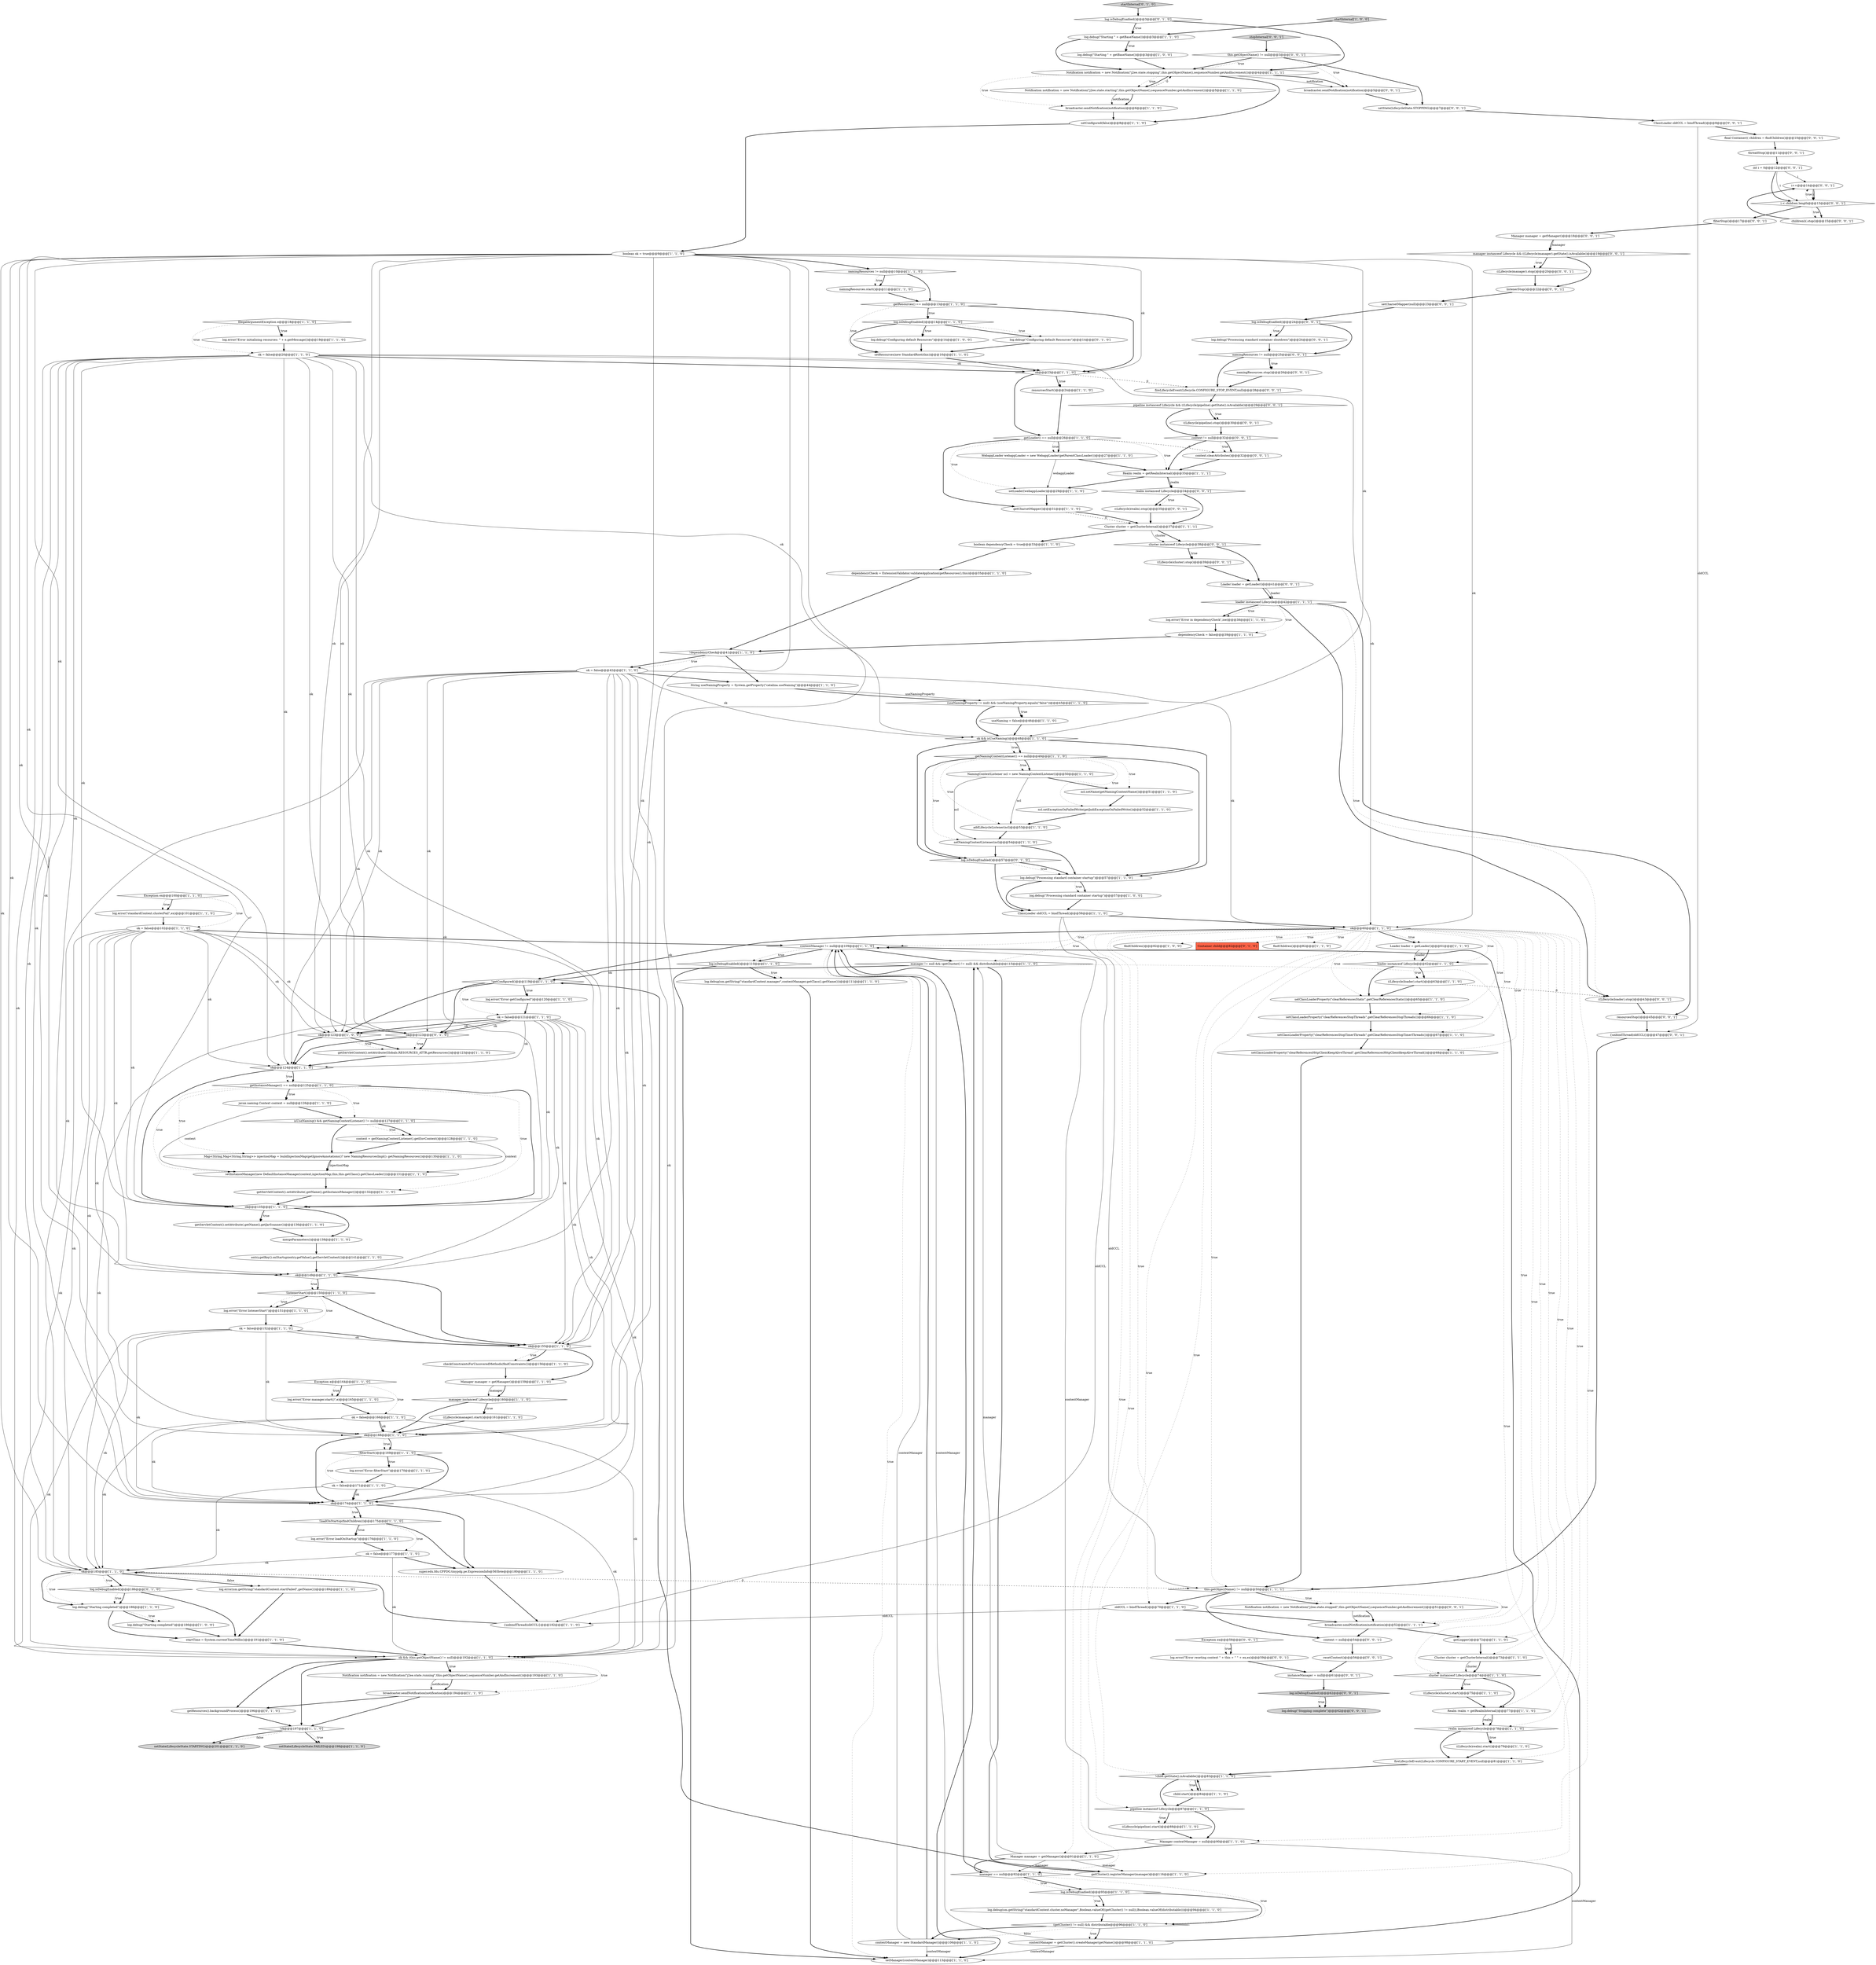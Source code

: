 digraph {
76 [style = filled, label = "ok@@@60@@@['1', '1', '0']", fillcolor = white, shape = diamond image = "AAA0AAABBB1BBB"];
186 [style = filled, label = "manager instanceof Lifecycle && ((Lifecycle)manager).getState().isAvailable()@@@19@@@['0', '0', '1']", fillcolor = white, shape = diamond image = "AAA0AAABBB3BBB"];
103 [style = filled, label = "Notification notification = new Notification(\"j2ee.state.running\",this.getObjectName(),sequenceNumber.getAndIncrement())@@@193@@@['1', '1', '0']", fillcolor = white, shape = ellipse image = "AAA0AAABBB1BBB"];
182 [style = filled, label = "((Lifecycle)pipeline).stop()@@@30@@@['0', '0', '1']", fillcolor = white, shape = ellipse image = "AAA0AAABBB3BBB"];
113 [style = filled, label = "checkConstraintsForUncoveredMethods(findConstraints())@@@156@@@['1', '1', '0']", fillcolor = white, shape = ellipse image = "AAA0AAABBB1BBB"];
45 [style = filled, label = "setInstanceManager(new DefaultInstanceManager(context,injectionMap,this,this.getClass().getClassLoader()))@@@131@@@['1', '1', '0']", fillcolor = white, shape = ellipse image = "AAA0AAABBB1BBB"];
37 [style = filled, label = "log.debug(\"Starting completed\")@@@186@@@['1', '0', '0']", fillcolor = white, shape = ellipse image = "AAA0AAABBB1BBB"];
42 [style = filled, label = "contextManager != null@@@109@@@['1', '1', '0']", fillcolor = white, shape = diamond image = "AAA0AAABBB1BBB"];
108 [style = filled, label = "getInstanceManager() == null@@@125@@@['1', '1', '0']", fillcolor = white, shape = diamond image = "AAA0AAABBB1BBB"];
130 [style = filled, label = "ok@@@124@@@['1', '1', '0']", fillcolor = white, shape = diamond image = "AAA0AAABBB1BBB"];
43 [style = filled, label = "namingResources != null@@@10@@@['1', '1', '0']", fillcolor = white, shape = diamond image = "AAA0AAABBB1BBB"];
78 [style = filled, label = "manager != null && (getCluster() != null) && distributable@@@115@@@['1', '1', '0']", fillcolor = white, shape = diamond image = "AAA0AAABBB1BBB"];
59 [style = filled, label = "findChildren()@@@82@@@['1', '0', '0']", fillcolor = white, shape = ellipse image = "AAA0AAABBB1BBB"];
180 [style = filled, label = "int i = 0@@@12@@@['0', '0', '1']", fillcolor = white, shape = ellipse image = "AAA0AAABBB3BBB"];
97 [style = filled, label = "log.debug(\"Starting completed\")@@@186@@@['1', '1', '0']", fillcolor = white, shape = ellipse image = "AAA0AAABBB1BBB"];
4 [style = filled, label = "startInternal['1', '0', '0']", fillcolor = lightgray, shape = diamond image = "AAA0AAABBB1BBB"];
13 [style = filled, label = "ncl.setName(getNamingContextName())@@@51@@@['1', '1', '0']", fillcolor = white, shape = ellipse image = "AAA0AAABBB1BBB"];
14 [style = filled, label = "javax.naming.Context context = null@@@126@@@['1', '1', '0']", fillcolor = white, shape = ellipse image = "AAA0AAABBB1BBB"];
27 [style = filled, label = "((Lifecycle)manager).start()@@@161@@@['1', '1', '0']", fillcolor = white, shape = ellipse image = "AAA0AAABBB1BBB"];
75 [style = filled, label = "Exception e@@@164@@@['1', '1', '0']", fillcolor = white, shape = diamond image = "AAA0AAABBB1BBB"];
153 [style = filled, label = "Notification notification = new Notification(\"j2ee.state.stopped\",this.getObjectName(),sequenceNumber.getAndIncrement())@@@51@@@['0', '0', '1']", fillcolor = white, shape = ellipse image = "AAA0AAABBB3BBB"];
73 [style = filled, label = "oldCCL = bindThread()@@@70@@@['1', '1', '0']", fillcolor = white, shape = ellipse image = "AAA0AAABBB1BBB"];
156 [style = filled, label = "log.isDebugEnabled()@@@24@@@['0', '0', '1']", fillcolor = white, shape = diamond image = "AAA0AAABBB3BBB"];
131 [style = filled, label = "log.debug(\"Processing standard container startup\")@@@57@@@['1', '1', '0']", fillcolor = white, shape = ellipse image = "AAA0AAABBB1BBB"];
185 [style = filled, label = "log.debug(\"Stopping complete\")@@@62@@@['0', '0', '1']", fillcolor = lightgray, shape = ellipse image = "AAA0AAABBB3BBB"];
178 [style = filled, label = "log.isDebugEnabled()@@@62@@@['0', '0', '1']", fillcolor = lightgray, shape = diamond image = "AAA0AAABBB3BBB"];
84 [style = filled, label = "ok && isUseNaming()@@@48@@@['1', '1', '0']", fillcolor = white, shape = diamond image = "AAA0AAABBB1BBB"];
3 [style = filled, label = "broadcaster.sendNotification(notification)@@@194@@@['1', '1', '0']", fillcolor = white, shape = ellipse image = "AAA0AAABBB1BBB"];
72 [style = filled, label = "ncl.setExceptionOnFailedWrite(getJndiExceptionOnFailedWrite())@@@52@@@['1', '1', '0']", fillcolor = white, shape = ellipse image = "AAA0AAABBB1BBB"];
67 [style = filled, label = "((Lifecycle)cluster).start()@@@75@@@['1', '1', '0']", fillcolor = white, shape = ellipse image = "AAA0AAABBB1BBB"];
41 [style = filled, label = "getResources() == null@@@13@@@['1', '1', '0']", fillcolor = white, shape = diamond image = "AAA0AAABBB1BBB"];
119 [style = filled, label = "boolean ok = true@@@9@@@['1', '1', '0']", fillcolor = white, shape = ellipse image = "AAA0AAABBB1BBB"];
155 [style = filled, label = "filterStop()@@@17@@@['0', '0', '1']", fillcolor = white, shape = ellipse image = "AAA0AAABBB3BBB"];
181 [style = filled, label = "Loader loader = getLoader()@@@41@@@['0', '0', '1']", fillcolor = white, shape = ellipse image = "AAA0AAABBB3BBB"];
141 [style = filled, label = "log.isDebugEnabled()@@@3@@@['0', '1', '0']", fillcolor = white, shape = diamond image = "AAA0AAABBB2BBB"];
152 [style = filled, label = "namingResources != null@@@25@@@['0', '0', '1']", fillcolor = white, shape = diamond image = "AAA0AAABBB3BBB"];
157 [style = filled, label = "log.debug(\"Processing standard container shutdown\")@@@24@@@['0', '0', '1']", fillcolor = white, shape = ellipse image = "AAA0AAABBB3BBB"];
166 [style = filled, label = "final Container(( children = findChildren()@@@10@@@['0', '0', '1']", fillcolor = white, shape = ellipse image = "AAA0AAABBB3BBB"];
18 [style = filled, label = "getServletContext().setAttribute(.getName(),getJarScanner())@@@136@@@['1', '1', '0']", fillcolor = white, shape = ellipse image = "AAA0AAABBB1BBB"];
29 [style = filled, label = "NamingContextListener ncl = new NamingContextListener()@@@50@@@['1', '1', '0']", fillcolor = white, shape = ellipse image = "AAA0AAABBB1BBB"];
89 [style = filled, label = "contextManager = getCluster().createManager(getName())@@@98@@@['1', '1', '0']", fillcolor = white, shape = ellipse image = "AAA0AAABBB1BBB"];
173 [style = filled, label = "realm instanceof Lifecycle@@@34@@@['0', '0', '1']", fillcolor = white, shape = diamond image = "AAA0AAABBB3BBB"];
47 [style = filled, label = "loader instanceof Lifecycle@@@42@@@['1', '1', '1']", fillcolor = white, shape = diamond image = "AAA0AAABBB1BBB"];
48 [style = filled, label = "((Lifecycle)loader).start()@@@63@@@['1', '1', '0']", fillcolor = white, shape = ellipse image = "AAA0AAABBB1BBB"];
57 [style = filled, label = "ok@@@185@@@['1', '1', '0']", fillcolor = white, shape = diamond image = "AAA0AAABBB1BBB"];
16 [style = filled, label = "ok@@@123@@@['1', '0', '0']", fillcolor = white, shape = diamond image = "AAA0AAABBB1BBB"];
120 [style = filled, label = "!getConfigured()@@@119@@@['1', '1', '0']", fillcolor = white, shape = diamond image = "AAA0AAABBB1BBB"];
28 [style = filled, label = "useNaming = false@@@46@@@['1', '1', '0']", fillcolor = white, shape = ellipse image = "AAA0AAABBB1BBB"];
127 [style = filled, label = "resourcesStart()@@@24@@@['1', '1', '0']", fillcolor = white, shape = ellipse image = "AAA0AAABBB1BBB"];
139 [style = filled, label = "startInternal['0', '1', '0']", fillcolor = lightgray, shape = diamond image = "AAA0AAABBB2BBB"];
82 [style = filled, label = "addLifecycleListener(ncl)@@@53@@@['1', '1', '0']", fillcolor = white, shape = ellipse image = "AAA0AAABBB1BBB"];
110 [style = filled, label = "log.debug(\"Starting \" + getBaseName())@@@3@@@['1', '1', '0']", fillcolor = white, shape = ellipse image = "AAA0AAABBB1BBB"];
174 [style = filled, label = "instanceManager = null@@@61@@@['0', '0', '1']", fillcolor = white, shape = ellipse image = "AAA0AAABBB3BBB"];
26 [style = filled, label = "Manager manager = getManager()@@@159@@@['1', '1', '0']", fillcolor = white, shape = ellipse image = "AAA0AAABBB1BBB"];
164 [style = filled, label = "pipeline instanceof Lifecycle && ((Lifecycle)pipeline).getState().isAvailable()@@@29@@@['0', '0', '1']", fillcolor = white, shape = diamond image = "AAA0AAABBB3BBB"];
66 [style = filled, label = "loader instanceof Lifecycle@@@62@@@['1', '1', '0']", fillcolor = white, shape = diamond image = "AAA0AAABBB1BBB"];
49 [style = filled, label = "getServletContext().setAttribute(Globals.RESOURCES_ATTR,getResources())@@@123@@@['1', '1', '0']", fillcolor = white, shape = ellipse image = "AAA0AAABBB1BBB"];
177 [style = filled, label = "stopInternal['0', '0', '1']", fillcolor = lightgray, shape = diamond image = "AAA0AAABBB3BBB"];
74 [style = filled, label = "ClassLoader oldCCL = bindThread()@@@58@@@['1', '1', '0']", fillcolor = white, shape = ellipse image = "AAA0AAABBB1BBB"];
38 [style = filled, label = "IllegalArgumentException e@@@18@@@['1', '1', '0']", fillcolor = white, shape = diamond image = "AAA0AAABBB1BBB"];
126 [style = filled, label = "ok@@@149@@@['1', '1', '0']", fillcolor = white, shape = diamond image = "AAA0AAABBB1BBB"];
175 [style = filled, label = "context.clearAttributes()@@@32@@@['0', '0', '1']", fillcolor = white, shape = ellipse image = "AAA0AAABBB3BBB"];
25 [style = filled, label = "contextManager = new StandardManager()@@@106@@@['1', '1', '0']", fillcolor = white, shape = ellipse image = "AAA0AAABBB1BBB"];
99 [style = filled, label = "!dependencyCheck@@@41@@@['1', '1', '0']", fillcolor = white, shape = diamond image = "AAA0AAABBB1BBB"];
58 [style = filled, label = "log.debug(\"Processing standard container startup\")@@@57@@@['1', '0', '0']", fillcolor = white, shape = ellipse image = "AAA0AAABBB1BBB"];
149 [style = filled, label = "i++@@@14@@@['0', '0', '1']", fillcolor = white, shape = ellipse image = "AAA0AAABBB3BBB"];
85 [style = filled, label = "getNamingContextListener() == null@@@49@@@['1', '1', '0']", fillcolor = white, shape = diamond image = "AAA0AAABBB1BBB"];
147 [style = filled, label = "children(i(.stop()@@@15@@@['0', '0', '1']", fillcolor = white, shape = ellipse image = "AAA0AAABBB3BBB"];
33 [style = filled, label = "WebappLoader webappLoader = new WebappLoader(getParentClassLoader())@@@27@@@['1', '1', '0']", fillcolor = white, shape = ellipse image = "AAA0AAABBB1BBB"];
160 [style = filled, label = "this.getObjectName() != null@@@3@@@['0', '0', '1']", fillcolor = white, shape = diamond image = "AAA0AAABBB3BBB"];
6 [style = filled, label = "String useNamingProperty = System.getProperty(\"catalina.useNaming\")@@@44@@@['1', '1', '0']", fillcolor = white, shape = ellipse image = "AAA0AAABBB1BBB"];
124 [style = filled, label = "log.error(\"Error listenerStart\")@@@151@@@['1', '1', '0']", fillcolor = white, shape = ellipse image = "AAA0AAABBB1BBB"];
168 [style = filled, label = "((Lifecycle)loader).stop()@@@43@@@['0', '0', '1']", fillcolor = white, shape = ellipse image = "AAA0AAABBB3BBB"];
95 [style = filled, label = "setState(LifecycleState.STARTING)@@@201@@@['1', '1', '0']", fillcolor = lightgray, shape = ellipse image = "AAA0AAABBB1BBB"];
54 [style = filled, label = "broadcaster.sendNotification(notification)@@@52@@@['1', '1', '1']", fillcolor = white, shape = ellipse image = "AAA0AAABBB1BBB"];
9 [style = filled, label = "super.edu.fdu.CPPDG.tinypdg.pe.ExpressionInfo@565b4e@@@180@@@['1', '1', '0']", fillcolor = white, shape = ellipse image = "AAA0AAABBB1BBB"];
137 [style = filled, label = "Container child@@@82@@@['0', '1', '0']", fillcolor = tomato, shape = box image = "AAA0AAABBB2BBB"];
121 [style = filled, label = "ok = false@@@152@@@['1', '1', '0']", fillcolor = white, shape = ellipse image = "AAA0AAABBB1BBB"];
165 [style = filled, label = "context = null@@@54@@@['0', '0', '1']", fillcolor = white, shape = ellipse image = "AAA0AAABBB3BBB"];
30 [style = filled, label = "Notification notification = new Notification(\"j2ee.state.starting\",this.getObjectName(),sequenceNumber.getAndIncrement())@@@5@@@['1', '1', '0']", fillcolor = white, shape = ellipse image = "AAA0AAABBB1BBB"];
184 [style = filled, label = "ClassLoader oldCCL = bindThread()@@@8@@@['0', '0', '1']", fillcolor = white, shape = ellipse image = "AAA0AAABBB3BBB"];
0 [style = filled, label = "log.error(\"Error initializing resources: \" + e.getMessage())@@@19@@@['1', '1', '0']", fillcolor = white, shape = ellipse image = "AAA0AAABBB1BBB"];
142 [style = filled, label = "log.debug(\"Configuring default Resources\")@@@14@@@['0', '1', '0']", fillcolor = white, shape = ellipse image = "AAA0AAABBB2BBB"];
64 [style = filled, label = "log.debug(sm.getString(\"standardContext.manager\",contextManager.getClass().getName()))@@@111@@@['1', '1', '0']", fillcolor = white, shape = ellipse image = "AAA0AAABBB1BBB"];
23 [style = filled, label = "((Lifecycle)pipeline).start()@@@88@@@['1', '1', '0']", fillcolor = white, shape = ellipse image = "AAA0AAABBB1BBB"];
94 [style = filled, label = "Cluster cluster = getClusterInternal()@@@73@@@['1', '1', '0']", fillcolor = white, shape = ellipse image = "AAA0AAABBB1BBB"];
34 [style = filled, label = "namingResources.start()@@@11@@@['1', '1', '0']", fillcolor = white, shape = ellipse image = "AAA0AAABBB1BBB"];
134 [style = filled, label = "getLoader() == null@@@26@@@['1', '1', '0']", fillcolor = white, shape = diamond image = "AAA0AAABBB1BBB"];
162 [style = filled, label = "{unbindThread(oldCCL)}@@@47@@@['0', '0', '1']", fillcolor = white, shape = ellipse image = "AAA0AAABBB3BBB"];
100 [style = filled, label = "fireLifecycleEvent(Lifecycle.CONFIGURE_START_EVENT,null)@@@81@@@['1', '1', '0']", fillcolor = white, shape = ellipse image = "AAA0AAABBB1BBB"];
7 [style = filled, label = "realm instanceof Lifecycle@@@78@@@['1', '1', '0']", fillcolor = white, shape = diamond image = "AAA0AAABBB1BBB"];
96 [style = filled, label = "Manager manager = getManager()@@@91@@@['1', '1', '0']", fillcolor = white, shape = ellipse image = "AAA0AAABBB1BBB"];
19 [style = filled, label = "ok = false@@@166@@@['1', '1', '0']", fillcolor = white, shape = ellipse image = "AAA0AAABBB1BBB"];
81 [style = filled, label = "ok@@@168@@@['1', '1', '0']", fillcolor = white, shape = diamond image = "AAA0AAABBB1BBB"];
129 [style = filled, label = "pipeline instanceof Lifecycle@@@87@@@['1', '1', '0']", fillcolor = white, shape = diamond image = "AAA0AAABBB1BBB"];
145 [style = filled, label = "setState(LifecycleState.STOPPING)@@@7@@@['0', '0', '1']", fillcolor = white, shape = ellipse image = "AAA0AAABBB3BBB"];
170 [style = filled, label = "((Lifecycle)realm).stop()@@@35@@@['0', '0', '1']", fillcolor = white, shape = ellipse image = "AAA0AAABBB3BBB"];
12 [style = filled, label = "ok = false@@@121@@@['1', '1', '0']", fillcolor = white, shape = ellipse image = "AAA0AAABBB1BBB"];
36 [style = filled, label = "log.debug(sm.getString(\"standardContext.cluster.noManager\",Boolean.valueOf((getCluster() != null)),Boolean.valueOf(distributable)))@@@94@@@['1', '1', '0']", fillcolor = white, shape = ellipse image = "AAA0AAABBB1BBB"];
101 [style = filled, label = "log.error(\"standardContext.clusterFail\",ex)@@@101@@@['1', '1', '0']", fillcolor = white, shape = ellipse image = "AAA0AAABBB1BBB"];
52 [style = filled, label = "log.isDebugEnabled()@@@14@@@['1', '1', '0']", fillcolor = white, shape = diamond image = "AAA0AAABBB1BBB"];
5 [style = filled, label = "Cluster cluster = getClusterInternal()@@@37@@@['1', '1', '1']", fillcolor = white, shape = ellipse image = "AAA0AAABBB1BBB"];
133 [style = filled, label = "ok = false@@@42@@@['1', '1', '0']", fillcolor = white, shape = ellipse image = "AAA0AAABBB1BBB"];
31 [style = filled, label = "Realm realm = getRealmInternal()@@@33@@@['1', '1', '1']", fillcolor = white, shape = ellipse image = "AAA0AAABBB1BBB"];
32 [style = filled, label = "Realm realm = getRealmInternal()@@@77@@@['1', '1', '0']", fillcolor = white, shape = ellipse image = "AAA0AAABBB1BBB"];
114 [style = filled, label = "Notification notification = new Notification(\"j2ee.state.stopping\",this.getObjectName(),sequenceNumber.getAndIncrement())@@@4@@@['1', '1', '1']", fillcolor = white, shape = ellipse image = "AAA0AAABBB1BBB"];
179 [style = filled, label = "i < children.length@@@13@@@['0', '0', '1']", fillcolor = white, shape = diamond image = "AAA0AAABBB3BBB"];
80 [style = filled, label = "mergeParameters()@@@138@@@['1', '1', '0']", fillcolor = white, shape = ellipse image = "AAA0AAABBB1BBB"];
35 [style = filled, label = "ok@@@23@@@['1', '1', '0']", fillcolor = white, shape = diamond image = "AAA0AAABBB1BBB"];
10 [style = filled, label = "ok = false@@@20@@@['1', '1', '0']", fillcolor = white, shape = ellipse image = "AAA0AAABBB1BBB"];
8 [style = filled, label = "setManager(contextManager)@@@113@@@['1', '1', '0']", fillcolor = white, shape = ellipse image = "AAA0AAABBB1BBB"];
146 [style = filled, label = "context != null@@@32@@@['0', '0', '1']", fillcolor = white, shape = diamond image = "AAA0AAABBB3BBB"];
98 [style = filled, label = "!listenerStart()@@@150@@@['1', '1', '0']", fillcolor = white, shape = diamond image = "AAA0AAABBB1BBB"];
17 [style = filled, label = "setState(LifecycleState.FAILED)@@@198@@@['1', '1', '0']", fillcolor = lightgray, shape = ellipse image = "AAA0AAABBB1BBB"];
117 [style = filled, label = "getCharsetMapper()@@@31@@@['1', '1', '0']", fillcolor = white, shape = ellipse image = "AAA0AAABBB1BBB"];
163 [style = filled, label = "namingResources.stop()@@@26@@@['0', '0', '1']", fillcolor = white, shape = ellipse image = "AAA0AAABBB3BBB"];
171 [style = filled, label = "threadStop()@@@11@@@['0', '0', '1']", fillcolor = white, shape = ellipse image = "AAA0AAABBB3BBB"];
169 [style = filled, label = "broadcaster.sendNotification(notification)@@@5@@@['0', '0', '1']", fillcolor = white, shape = ellipse image = "AAA0AAABBB3BBB"];
40 [style = filled, label = "ok = false@@@171@@@['1', '1', '0']", fillcolor = white, shape = ellipse image = "AAA0AAABBB1BBB"];
102 [style = filled, label = "{unbindThread(oldCCL)}@@@182@@@['1', '1', '0']", fillcolor = white, shape = ellipse image = "AAA0AAABBB1BBB"];
70 [style = filled, label = "(useNamingProperty != null) && (useNamingProperty.equals(\"false\"))@@@45@@@['1', '1', '0']", fillcolor = white, shape = diamond image = "AAA0AAABBB1BBB"];
128 [style = filled, label = "ok@@@174@@@['1', '1', '0']", fillcolor = white, shape = diamond image = "AAA0AAABBB1BBB"];
93 [style = filled, label = "log.debug(\"Starting \" + getBaseName())@@@3@@@['1', '0', '0']", fillcolor = white, shape = ellipse image = "AAA0AAABBB1BBB"];
176 [style = filled, label = "((Lifecycle)cluster).stop()@@@39@@@['0', '0', '1']", fillcolor = white, shape = ellipse image = "AAA0AAABBB3BBB"];
167 [style = filled, label = "cluster instanceof Lifecycle@@@38@@@['0', '0', '1']", fillcolor = white, shape = diamond image = "AAA0AAABBB3BBB"];
53 [style = filled, label = "ok && (this.getObjectName() != null)@@@192@@@['1', '1', '0']", fillcolor = white, shape = diamond image = "AAA0AAABBB1BBB"];
105 [style = filled, label = "log.error(\"Error in dependencyCheck\",ioe)@@@38@@@['1', '1', '0']", fillcolor = white, shape = ellipse image = "AAA0AAABBB1BBB"];
77 [style = filled, label = "log.isDebugEnabled()@@@93@@@['1', '1', '0']", fillcolor = white, shape = diamond image = "AAA0AAABBB1BBB"];
79 [style = filled, label = "Exception ex@@@100@@@['1', '1', '0']", fillcolor = white, shape = diamond image = "AAA0AAABBB1BBB"];
91 [style = filled, label = "setNamingContextListener(ncl)@@@54@@@['1', '1', '0']", fillcolor = white, shape = ellipse image = "AAA0AAABBB1BBB"];
115 [style = filled, label = "ok@@@135@@@['1', '1', '0']", fillcolor = white, shape = diamond image = "AAA0AAABBB1BBB"];
63 [style = filled, label = "manager instanceof Lifecycle@@@160@@@['1', '1', '0']", fillcolor = white, shape = diamond image = "AAA0AAABBB1BBB"];
123 [style = filled, label = "setClassLoaderProperty(\"clearReferencesHttpClientKeepAliveThread\",getClearReferencesHttpClientKeepAliveThread())@@@68@@@['1', '1', '0']", fillcolor = white, shape = ellipse image = "AAA0AAABBB1BBB"];
154 [style = filled, label = "listenerStop()@@@22@@@['0', '0', '1']", fillcolor = white, shape = ellipse image = "AAA0AAABBB3BBB"];
90 [style = filled, label = "!loadOnStartup(findChildren())@@@175@@@['1', '1', '0']", fillcolor = white, shape = diamond image = "AAA0AAABBB1BBB"];
118 [style = filled, label = "boolean dependencyCheck = true@@@33@@@['1', '1', '0']", fillcolor = white, shape = ellipse image = "AAA0AAABBB1BBB"];
46 [style = filled, label = "getServletContext().setAttribute(.getName(),getInstanceManager())@@@132@@@['1', '1', '0']", fillcolor = white, shape = ellipse image = "AAA0AAABBB1BBB"];
138 [style = filled, label = "log.isDebugEnabled()@@@186@@@['0', '1', '0']", fillcolor = white, shape = diamond image = "AAA0AAABBB2BBB"];
159 [style = filled, label = "resetContext()@@@56@@@['0', '0', '1']", fillcolor = white, shape = ellipse image = "AAA0AAABBB3BBB"];
151 [style = filled, label = "log.error(\"Error reseting context \" + this + \" \" + ex,ex)@@@59@@@['0', '0', '1']", fillcolor = white, shape = ellipse image = "AAA0AAABBB3BBB"];
11 [style = filled, label = "(getCluster() != null) && distributable@@@96@@@['1', '1', '0']", fillcolor = white, shape = diamond image = "AAA0AAABBB1BBB"];
125 [style = filled, label = "setClassLoaderProperty(\"clearReferencesStopThreads\",getClearReferencesStopThreads())@@@66@@@['1', '1', '0']", fillcolor = white, shape = ellipse image = "AAA0AAABBB1BBB"];
65 [style = filled, label = "dependencyCheck = false@@@39@@@['1', '1', '0']", fillcolor = white, shape = ellipse image = "AAA0AAABBB1BBB"];
15 [style = filled, label = "((Lifecycle)realm).start()@@@79@@@['1', '1', '0']", fillcolor = white, shape = ellipse image = "AAA0AAABBB1BBB"];
92 [style = filled, label = "Map<String,Map<String,String>> injectionMap = buildInjectionMap(getIgnoreAnnotations()? new NamingResourcesImpl(): getNamingResources())@@@130@@@['1', '1', '0']", fillcolor = white, shape = ellipse image = "AAA0AAABBB1BBB"];
111 [style = filled, label = "setClassLoaderProperty(\"clearReferencesStatic\",getClearReferencesStatic())@@@65@@@['1', '1', '0']", fillcolor = white, shape = ellipse image = "AAA0AAABBB1BBB"];
86 [style = filled, label = "getCluster().registerManager(manager)@@@116@@@['1', '1', '0']", fillcolor = white, shape = ellipse image = "AAA0AAABBB1BBB"];
132 [style = filled, label = "log.error(\"Error loadOnStartup\")@@@176@@@['1', '1', '0']", fillcolor = white, shape = ellipse image = "AAA0AAABBB1BBB"];
22 [style = filled, label = "setLoader(webappLoader)@@@29@@@['1', '1', '0']", fillcolor = white, shape = ellipse image = "AAA0AAABBB1BBB"];
56 [style = filled, label = "log.isDebugEnabled()@@@110@@@['1', '1', '0']", fillcolor = white, shape = diamond image = "AAA0AAABBB1BBB"];
68 [style = filled, label = "Manager contextManager = null@@@90@@@['1', '1', '0']", fillcolor = white, shape = ellipse image = "AAA0AAABBB1BBB"];
71 [style = filled, label = "ok@@@155@@@['1', '1', '0']", fillcolor = white, shape = diamond image = "AAA0AAABBB1BBB"];
88 [style = filled, label = "!ok@@@197@@@['1', '1', '0']", fillcolor = white, shape = diamond image = "AAA0AAABBB1BBB"];
116 [style = filled, label = "log.error(\"Error filterStart\")@@@170@@@['1', '1', '0']", fillcolor = white, shape = ellipse image = "AAA0AAABBB1BBB"];
69 [style = filled, label = "context = getNamingContextListener().getEnvContext()@@@128@@@['1', '1', '0']", fillcolor = white, shape = ellipse image = "AAA0AAABBB1BBB"];
150 [style = filled, label = "Manager manager = getManager()@@@18@@@['0', '0', '1']", fillcolor = white, shape = ellipse image = "AAA0AAABBB3BBB"];
104 [style = filled, label = "child.start()@@@84@@@['1', '1', '0']", fillcolor = white, shape = ellipse image = "AAA0AAABBB1BBB"];
143 [style = filled, label = "ok@@@123@@@['0', '1', '0']", fillcolor = white, shape = diamond image = "AAA0AAABBB2BBB"];
172 [style = filled, label = "fireLifecycleEvent(Lifecycle.CONFIGURE_STOP_EVENT,null)@@@28@@@['0', '0', '1']", fillcolor = white, shape = ellipse image = "AAA0AAABBB3BBB"];
158 [style = filled, label = "resourcesStop()@@@45@@@['0', '0', '1']", fillcolor = white, shape = ellipse image = "AAA0AAABBB3BBB"];
21 [style = filled, label = "setResources(new StandardRoot(this))@@@16@@@['1', '1', '0']", fillcolor = white, shape = ellipse image = "AAA0AAABBB1BBB"];
62 [style = filled, label = "cluster instanceof Lifecycle@@@74@@@['1', '1', '0']", fillcolor = white, shape = diamond image = "AAA0AAABBB1BBB"];
183 [style = filled, label = "Exception ex@@@58@@@['0', '0', '1']", fillcolor = white, shape = diamond image = "AAA0AAABBB3BBB"];
112 [style = filled, label = "this.getObjectName() != null@@@50@@@['1', '1', '1']", fillcolor = white, shape = diamond image = "AAA0AAABBB1BBB"];
109 [style = filled, label = "ok = false@@@177@@@['1', '1', '0']", fillcolor = white, shape = ellipse image = "AAA0AAABBB1BBB"];
87 [style = filled, label = "ok = false@@@102@@@['1', '1', '0']", fillcolor = white, shape = ellipse image = "AAA0AAABBB1BBB"];
60 [style = filled, label = "log.error(\"Error manager.start()\",e)@@@165@@@['1', '1', '0']", fillcolor = white, shape = ellipse image = "AAA0AAABBB1BBB"];
161 [style = filled, label = "((Lifecycle)manager).stop()@@@20@@@['0', '0', '1']", fillcolor = white, shape = ellipse image = "AAA0AAABBB3BBB"];
50 [style = filled, label = "setClassLoaderProperty(\"clearReferencesStopTimerThreads\",getClearReferencesStopTimerThreads())@@@67@@@['1', '1', '0']", fillcolor = white, shape = ellipse image = "AAA0AAABBB1BBB"];
51 [style = filled, label = "log.error(\"Error getConfigured\")@@@120@@@['1', '1', '0']", fillcolor = white, shape = ellipse image = "AAA0AAABBB1BBB"];
61 [style = filled, label = "broadcaster.sendNotification(notification)@@@6@@@['1', '1', '0']", fillcolor = white, shape = ellipse image = "AAA0AAABBB1BBB"];
135 [style = filled, label = "startTime = System.currentTimeMillis()@@@191@@@['1', '1', '0']", fillcolor = white, shape = ellipse image = "AAA0AAABBB1BBB"];
136 [style = filled, label = "Loader loader = getLoader()@@@61@@@['1', '1', '0']", fillcolor = white, shape = ellipse image = "AAA0AAABBB1BBB"];
55 [style = filled, label = "log.error(sm.getString(\"standardContext.startFailed\",getName()))@@@189@@@['1', '1', '0']", fillcolor = white, shape = ellipse image = "AAA0AAABBB1BBB"];
106 [style = filled, label = "!filterStart()@@@169@@@['1', '1', '0']", fillcolor = white, shape = diamond image = "AAA0AAABBB1BBB"];
1 [style = filled, label = "entry.getKey().onStartup(entry.getValue(),getServletContext())@@@141@@@['1', '1', '0']", fillcolor = white, shape = ellipse image = "AAA0AAABBB1BBB"];
107 [style = filled, label = "manager == null@@@92@@@['1', '1', '0']", fillcolor = white, shape = diamond image = "AAA0AAABBB1BBB"];
83 [style = filled, label = "!child.getState().isAvailable()@@@83@@@['1', '1', '0']", fillcolor = white, shape = diamond image = "AAA0AAABBB1BBB"];
20 [style = filled, label = "log.debug(\"Configuring default Resources\")@@@14@@@['1', '0', '0']", fillcolor = white, shape = ellipse image = "AAA0AAABBB1BBB"];
44 [style = filled, label = "setConfigured(false)@@@8@@@['1', '1', '0']", fillcolor = white, shape = ellipse image = "AAA0AAABBB1BBB"];
24 [style = filled, label = "getLogger()@@@72@@@['1', '1', '0']", fillcolor = white, shape = ellipse image = "AAA0AAABBB1BBB"];
122 [style = filled, label = "findChildren()@@@82@@@['1', '1', '0']", fillcolor = white, shape = ellipse image = "AAA0AAABBB1BBB"];
148 [style = filled, label = "setCharsetMapper(null)@@@23@@@['0', '0', '1']", fillcolor = white, shape = ellipse image = "AAA0AAABBB3BBB"];
144 [style = filled, label = "log.isDebugEnabled()@@@57@@@['0', '1', '0']", fillcolor = white, shape = diamond image = "AAA0AAABBB2BBB"];
39 [style = filled, label = "dependencyCheck = ExtensionValidator.validateApplication(getResources(),this)@@@35@@@['1', '1', '0']", fillcolor = white, shape = ellipse image = "AAA0AAABBB1BBB"];
140 [style = filled, label = "getResources().backgroundProcess()@@@196@@@['0', '1', '0']", fillcolor = white, shape = ellipse image = "AAA1AAABBB2BBB"];
2 [style = filled, label = "isUseNaming() && getNamingContextListener() != null@@@127@@@['1', '1', '0']", fillcolor = white, shape = diamond image = "AAA0AAABBB1BBB"];
104->83 [style = bold, label=""];
76->100 [style = dotted, label="true"];
107->42 [style = bold, label=""];
85->29 [style = bold, label=""];
153->54 [style = bold, label=""];
11->89 [style = bold, label=""];
134->33 [style = dotted, label="true"];
65->99 [style = bold, label=""];
41->35 [style = bold, label=""];
167->176 [style = dotted, label="true"];
10->130 [style = solid, label="ok"];
88->17 [style = bold, label=""];
97->37 [style = bold, label=""];
144->74 [style = bold, label=""];
67->32 [style = bold, label=""];
45->46 [style = bold, label=""];
120->12 [style = dotted, label="true"];
12->130 [style = solid, label="ok"];
98->71 [style = bold, label=""];
110->114 [style = bold, label=""];
70->28 [style = bold, label=""];
108->115 [style = bold, label=""];
133->76 [style = solid, label="ok"];
133->115 [style = solid, label="ok"];
29->91 [style = solid, label="ncl"];
85->13 [style = dotted, label="true"];
119->71 [style = solid, label="ok"];
47->105 [style = dotted, label="true"];
50->123 [style = bold, label=""];
91->131 [style = bold, label=""];
140->88 [style = bold, label=""];
86->120 [style = bold, label=""];
79->101 [style = dotted, label="true"];
31->22 [style = bold, label=""];
76->32 [style = dotted, label="true"];
182->146 [style = bold, label=""];
76->68 [style = dotted, label="true"];
10->16 [style = solid, label="ok"];
99->6 [style = bold, label=""];
10->84 [style = solid, label="ok"];
160->114 [style = bold, label=""];
164->146 [style = bold, label=""];
76->122 [style = dotted, label="true"];
177->160 [style = bold, label=""];
85->91 [style = dotted, label="true"];
77->11 [style = bold, label=""];
76->96 [style = dotted, label="true"];
136->66 [style = bold, label=""];
11->25 [style = bold, label=""];
2->92 [style = bold, label=""];
76->78 [style = dotted, label="true"];
179->147 [style = dotted, label="true"];
6->70 [style = solid, label="useNamingProperty"];
74->102 [style = solid, label="oldCCL"];
53->3 [style = dotted, label="true"];
52->20 [style = dotted, label="true"];
66->48 [style = bold, label=""];
118->39 [style = bold, label=""];
57->112 [style = dashed, label="0"];
5->167 [style = solid, label="cluster"];
146->175 [style = dotted, label="true"];
76->112 [style = dotted, label="true"];
130->108 [style = bold, label=""];
101->87 [style = bold, label=""];
62->32 [style = bold, label=""];
11->89 [style = dotted, label="true"];
91->144 [style = bold, label=""];
16->49 [style = bold, label=""];
15->100 [style = bold, label=""];
30->61 [style = bold, label=""];
120->143 [style = bold, label=""];
33->22 [style = solid, label="webappLoader"];
119->143 [style = solid, label="ok"];
119->57 [style = solid, label="ok"];
134->22 [style = dotted, label="true"];
90->132 [style = bold, label=""];
132->109 [style = bold, label=""];
76->94 [style = dotted, label="true"];
10->128 [style = solid, label="ok"];
71->113 [style = dotted, label="true"];
144->131 [style = dotted, label="true"];
11->25 [style = dotted, label="false"];
36->11 [style = bold, label=""];
128->90 [style = dotted, label="true"];
14->2 [style = bold, label=""];
121->71 [style = solid, label="ok"];
7->15 [style = bold, label=""];
53->103 [style = dotted, label="true"];
133->81 [style = solid, label="ok"];
148->156 [style = bold, label=""];
110->93 [style = dotted, label="true"];
76->107 [style = dotted, label="true"];
133->84 [style = solid, label="ok"];
152->163 [style = bold, label=""];
7->100 [style = bold, label=""];
133->128 [style = solid, label="ok"];
62->67 [style = dotted, label="true"];
63->81 [style = bold, label=""];
151->174 [style = bold, label=""];
133->143 [style = solid, label="ok"];
100->83 [style = bold, label=""];
29->82 [style = solid, label="ncl"];
167->181 [style = bold, label=""];
90->109 [style = dotted, label="true"];
120->51 [style = bold, label=""];
181->47 [style = bold, label=""];
20->21 [style = bold, label=""];
173->170 [style = bold, label=""];
129->23 [style = bold, label=""];
143->130 [style = bold, label=""];
85->82 [style = dotted, label="true"];
13->72 [style = bold, label=""];
113->26 [style = bold, label=""];
87->57 [style = solid, label="ok"];
90->132 [style = dotted, label="true"];
31->173 [style = solid, label="realm"];
116->40 [style = bold, label=""];
133->16 [style = solid, label="ok"];
78->86 [style = bold, label=""];
60->19 [style = bold, label=""];
120->16 [style = bold, label=""];
47->168 [style = dotted, label="true"];
111->125 [style = bold, label=""];
46->115 [style = bold, label=""];
87->81 [style = solid, label="ok"];
156->157 [style = dotted, label="true"];
138->97 [style = bold, label=""];
146->175 [style = bold, label=""];
29->13 [style = bold, label=""];
44->119 [style = bold, label=""];
19->57 [style = solid, label="ok"];
119->130 [style = solid, label="ok"];
66->48 [style = dotted, label="true"];
171->180 [style = bold, label=""];
73->102 [style = solid, label="oldCCL"];
183->151 [style = dotted, label="true"];
10->115 [style = solid, label="ok"];
131->58 [style = bold, label=""];
186->154 [style = bold, label=""];
133->57 [style = solid, label="ok"];
51->12 [style = bold, label=""];
76->54 [style = dotted, label="true"];
152->163 [style = dotted, label="true"];
149->179 [style = solid, label="i"];
134->31 [style = dotted, label="true"];
57->55 [style = bold, label=""];
167->176 [style = bold, label=""];
43->34 [style = dotted, label="true"];
159->174 [style = bold, label=""];
9->102 [style = bold, label=""];
128->90 [style = bold, label=""];
47->168 [style = bold, label=""];
14->45 [style = solid, label="context"];
146->31 [style = bold, label=""];
76->120 [style = bold, label=""];
120->51 [style = dotted, label="true"];
12->53 [style = solid, label="ok"];
119->35 [style = solid, label="ok"];
130->108 [style = dotted, label="true"];
87->130 [style = solid, label="ok"];
1->126 [style = bold, label=""];
35->127 [style = dotted, label="true"];
53->103 [style = bold, label=""];
103->3 [style = bold, label=""];
180->179 [style = bold, label=""];
141->114 [style = bold, label=""];
175->31 [style = bold, label=""];
56->8 [style = bold, label=""];
133->6 [style = bold, label=""];
147->149 [style = bold, label=""];
88->95 [style = dotted, label="false"];
10->35 [style = solid, label="ok"];
156->157 [style = bold, label=""];
12->16 [style = solid, label="ok"];
114->30 [style = dotted, label="true"];
74->112 [style = solid, label="oldCCL"];
150->186 [style = solid, label="manager"];
121->53 [style = solid, label="ok"];
161->154 [style = bold, label=""];
61->44 [style = bold, label=""];
26->63 [style = solid, label="manager"];
35->127 [style = bold, label=""];
2->69 [style = dotted, label="true"];
119->84 [style = solid, label="ok"];
63->27 [style = dotted, label="true"];
184->162 [style = solid, label="oldCCL"];
164->182 [style = bold, label=""];
74->76 [style = bold, label=""];
68->8 [style = solid, label="contextManager"];
12->81 [style = solid, label="ok"];
128->9 [style = bold, label=""];
108->46 [style = dotted, label="true"];
10->143 [style = solid, label="ok"];
85->144 [style = bold, label=""];
19->81 [style = bold, label=""];
134->117 [style = bold, label=""];
47->158 [style = bold, label=""];
10->57 [style = solid, label="ok"];
117->5 [style = dashed, label="0"];
76->129 [style = dotted, label="true"];
94->62 [style = bold, label=""];
21->35 [style = bold, label=""];
84->131 [style = bold, label=""];
38->0 [style = dotted, label="true"];
87->128 [style = solid, label="ok"];
56->64 [style = dotted, label="true"];
129->68 [style = bold, label=""];
38->10 [style = dotted, label="true"];
79->101 [style = bold, label=""];
81->106 [style = bold, label=""];
180->149 [style = solid, label="i"];
98->124 [style = bold, label=""];
22->117 [style = bold, label=""];
18->80 [style = bold, label=""];
6->70 [style = bold, label=""];
174->178 [style = bold, label=""];
131->58 [style = dotted, label="true"];
76->83 [style = dotted, label="true"];
0->10 [style = bold, label=""];
136->66 [style = solid, label="loader"];
103->3 [style = solid, label="notification"];
85->29 [style = dotted, label="true"];
5->118 [style = bold, label=""];
89->42 [style = solid, label="contextManager"];
143->49 [style = dotted, label="true"];
19->53 [style = solid, label="ok"];
138->135 [style = bold, label=""];
181->47 [style = solid, label="loader"];
57->138 [style = bold, label=""];
160->145 [style = bold, label=""];
96->107 [style = bold, label=""];
97->135 [style = bold, label=""];
87->16 [style = solid, label="ok"];
12->128 [style = solid, label="ok"];
102->57 [style = bold, label=""];
10->126 [style = solid, label="ok"];
184->166 [style = bold, label=""];
10->81 [style = solid, label="ok"];
114->44 [style = bold, label=""];
96->107 [style = solid, label="manager"];
107->77 [style = bold, label=""];
7->15 [style = dotted, label="true"];
30->114 [style = dashed, label="0"];
28->84 [style = bold, label=""];
37->135 [style = bold, label=""];
121->81 [style = solid, label="ok"];
32->7 [style = solid, label="realm"];
68->96 [style = bold, label=""];
149->179 [style = bold, label=""];
162->112 [style = bold, label=""];
71->113 [style = bold, label=""];
2->69 [style = bold, label=""];
8->78 [style = bold, label=""];
121->71 [style = bold, label=""];
76->125 [style = dotted, label="true"];
76->62 [style = dotted, label="true"];
73->54 [style = bold, label=""];
12->143 [style = bold, label=""];
89->8 [style = solid, label="contextManager"];
105->65 [style = bold, label=""];
56->64 [style = bold, label=""];
119->76 [style = solid, label="ok"];
40->128 [style = solid, label="ok"];
173->170 [style = dotted, label="true"];
57->97 [style = bold, label=""];
125->50 [style = bold, label=""];
25->42 [style = solid, label="contextManager"];
5->167 [style = bold, label=""];
76->24 [style = dotted, label="true"];
76->136 [style = bold, label=""];
19->81 [style = solid, label="ok"];
106->40 [style = dotted, label="true"];
87->143 [style = solid, label="ok"];
53->140 [style = bold, label=""];
77->36 [style = bold, label=""];
84->144 [style = bold, label=""];
84->85 [style = dotted, label="true"];
121->57 [style = solid, label="ok"];
52->21 [style = bold, label=""];
12->143 [style = solid, label="ok"];
87->115 [style = solid, label="ok"];
119->81 [style = solid, label="ok"];
24->94 [style = bold, label=""];
134->33 [style = bold, label=""];
16->49 [style = dotted, label="true"];
42->78 [style = bold, label=""];
186->161 [style = bold, label=""];
179->149 [style = dotted, label="true"];
112->54 [style = dotted, label="true"];
47->65 [style = dotted, label="true"];
69->45 [style = solid, label="context"];
106->116 [style = dotted, label="true"];
99->133 [style = dotted, label="true"];
170->5 [style = bold, label=""];
23->68 [style = bold, label=""];
85->72 [style = dotted, label="true"];
119->126 [style = solid, label="ok"];
96->78 [style = solid, label="manager"];
57->138 [style = dotted, label="true"];
79->87 [style = dotted, label="true"];
40->57 [style = solid, label="ok"];
57->97 [style = dotted, label="true"];
180->179 [style = solid, label="i"];
55->135 [style = bold, label=""];
88->17 [style = dotted, label="true"];
52->20 [style = bold, label=""];
173->5 [style = bold, label=""];
72->82 [style = bold, label=""];
107->11 [style = dotted, label="true"];
58->74 [style = bold, label=""];
97->37 [style = dotted, label="true"];
87->42 [style = bold, label=""];
92->45 [style = bold, label=""];
109->9 [style = bold, label=""];
119->128 [style = solid, label="ok"];
119->115 [style = solid, label="ok"];
35->134 [style = bold, label=""];
119->16 [style = solid, label="ok"];
76->42 [style = dotted, label="true"];
10->71 [style = solid, label="ok"];
163->172 [style = bold, label=""];
127->134 [style = bold, label=""];
115->18 [style = bold, label=""];
106->128 [style = bold, label=""];
57->55 [style = dotted, label="false"];
16->130 [style = bold, label=""];
90->9 [style = bold, label=""];
108->2 [style = dotted, label="true"];
93->114 [style = bold, label=""];
35->172 [style = dashed, label="0"];
178->185 [style = bold, label=""];
76->59 [style = dotted, label="true"];
63->27 [style = bold, label=""];
160->114 [style = dotted, label="true"];
143->49 [style = bold, label=""];
68->42 [style = solid, label="contextManager"];
114->61 [style = dotted, label="true"];
133->126 [style = solid, label="ok"];
42->56 [style = bold, label=""];
114->169 [style = solid, label="notification"];
75->60 [style = dotted, label="true"];
12->57 [style = solid, label="ok"];
179->147 [style = bold, label=""];
52->142 [style = dotted, label="true"];
70->28 [style = dotted, label="true"];
130->115 [style = bold, label=""];
83->104 [style = dotted, label="true"];
94->62 [style = solid, label="cluster"];
109->53 [style = solid, label="ok"];
41->52 [style = dotted, label="true"];
70->84 [style = bold, label=""];
126->98 [style = bold, label=""];
64->8 [style = bold, label=""];
69->92 [style = bold, label=""];
47->105 [style = bold, label=""];
76->136 [style = dotted, label="true"];
165->159 [style = bold, label=""];
109->57 [style = solid, label="ok"];
75->60 [style = bold, label=""];
156->152 [style = bold, label=""];
12->16 [style = bold, label=""];
43->41 [style = bold, label=""];
164->182 [style = dotted, label="true"];
25->8 [style = solid, label="contextManager"];
155->150 [style = bold, label=""];
119->43 [style = bold, label=""];
3->140 [style = bold, label=""];
77->36 [style = dotted, label="true"];
25->42 [style = bold, label=""];
133->53 [style = solid, label="ok"];
32->7 [style = bold, label=""];
114->169 [style = bold, label=""];
10->53 [style = solid, label="ok"];
62->67 [style = bold, label=""];
10->76 [style = solid, label="ok"];
66->111 [style = bold, label=""];
33->31 [style = bold, label=""];
117->5 [style = bold, label=""];
54->165 [style = bold, label=""];
12->126 [style = solid, label="ok"];
52->142 [style = bold, label=""];
139->141 [style = bold, label=""];
76->123 [style = dotted, label="true"];
183->151 [style = bold, label=""];
42->8 [style = dotted, label="true"];
41->52 [style = bold, label=""];
92->45 [style = solid, label="injectionMap"];
157->152 [style = bold, label=""];
110->93 [style = bold, label=""];
26->63 [style = bold, label=""];
88->95 [style = bold, label=""];
119->53 [style = solid, label="ok"];
12->115 [style = solid, label="ok"];
48->111 [style = bold, label=""];
76->66 [style = dotted, label="true"];
108->45 [style = dotted, label="true"];
38->0 [style = bold, label=""];
81->128 [style = bold, label=""];
150->186 [style = bold, label=""];
76->111 [style = dotted, label="true"];
142->21 [style = bold, label=""];
131->74 [style = bold, label=""];
31->173 [style = bold, label=""];
71->26 [style = bold, label=""];
135->53 [style = bold, label=""];
176->181 [style = bold, label=""];
112->165 [style = bold, label=""];
160->169 [style = dotted, label="true"];
76->50 [style = dotted, label="true"];
108->92 [style = dotted, label="true"];
76->7 [style = dotted, label="true"];
30->61 [style = solid, label="notification"];
83->104 [style = bold, label=""];
76->73 [style = dotted, label="true"];
12->71 [style = solid, label="ok"];
154->148 [style = bold, label=""];
39->99 [style = bold, label=""];
152->172 [style = bold, label=""];
144->131 [style = bold, label=""];
48->168 [style = dashed, label="0"];
99->133 [style = bold, label=""];
107->77 [style = dotted, label="true"];
168->158 [style = bold, label=""];
40->53 [style = solid, label="ok"];
87->126 [style = solid, label="ok"];
108->14 [style = bold, label=""];
85->131 [style = bold, label=""];
76->137 [style = dotted, label="true"];
141->110 [style = bold, label=""];
4->110 [style = bold, label=""];
40->128 [style = bold, label=""];
80->1 [style = bold, label=""];
41->21 [style = dotted, label="true"];
178->185 [style = dotted, label="true"];
96->86 [style = solid, label="manager"];
172->164 [style = bold, label=""];
87->53 [style = solid, label="ok"];
34->41 [style = bold, label=""];
133->71 [style = solid, label="ok"];
112->153 [style = bold, label=""];
133->130 [style = solid, label="ok"];
53->88 [style = bold, label=""];
126->71 [style = bold, label=""];
81->106 [style = dotted, label="true"];
121->128 [style = solid, label="ok"];
84->85 [style = bold, label=""];
19->128 [style = solid, label="ok"];
112->153 [style = dotted, label="true"];
138->97 [style = dotted, label="true"];
83->129 [style = bold, label=""];
87->71 [style = solid, label="ok"];
129->23 [style = dotted, label="true"];
141->110 [style = dotted, label="true"];
124->121 [style = bold, label=""];
10->35 [style = bold, label=""];
169->145 [style = bold, label=""];
49->130 [style = bold, label=""];
166->171 [style = bold, label=""];
106->116 [style = bold, label=""];
104->129 [style = bold, label=""];
27->81 [style = bold, label=""];
98->124 [style = dotted, label="true"];
179->155 [style = bold, label=""];
78->86 [style = dotted, label="true"];
134->175 [style = dashed, label="0"];
108->14 [style = dotted, label="true"];
3->88 [style = bold, label=""];
98->121 [style = dotted, label="true"];
158->162 [style = bold, label=""];
126->98 [style = dotted, label="true"];
186->161 [style = dotted, label="true"];
43->34 [style = bold, label=""];
89->42 [style = bold, label=""];
115->18 [style = dotted, label="true"];
123->112 [style = bold, label=""];
42->56 [style = dotted, label="true"];
78->120 [style = bold, label=""];
82->91 [style = bold, label=""];
153->54 [style = solid, label="notification"];
145->184 [style = bold, label=""];
115->80 [style = bold, label=""];
54->24 [style = bold, label=""];
112->73 [style = bold, label=""];
75->19 [style = dotted, label="true"];
114->30 [style = bold, label=""];
}
